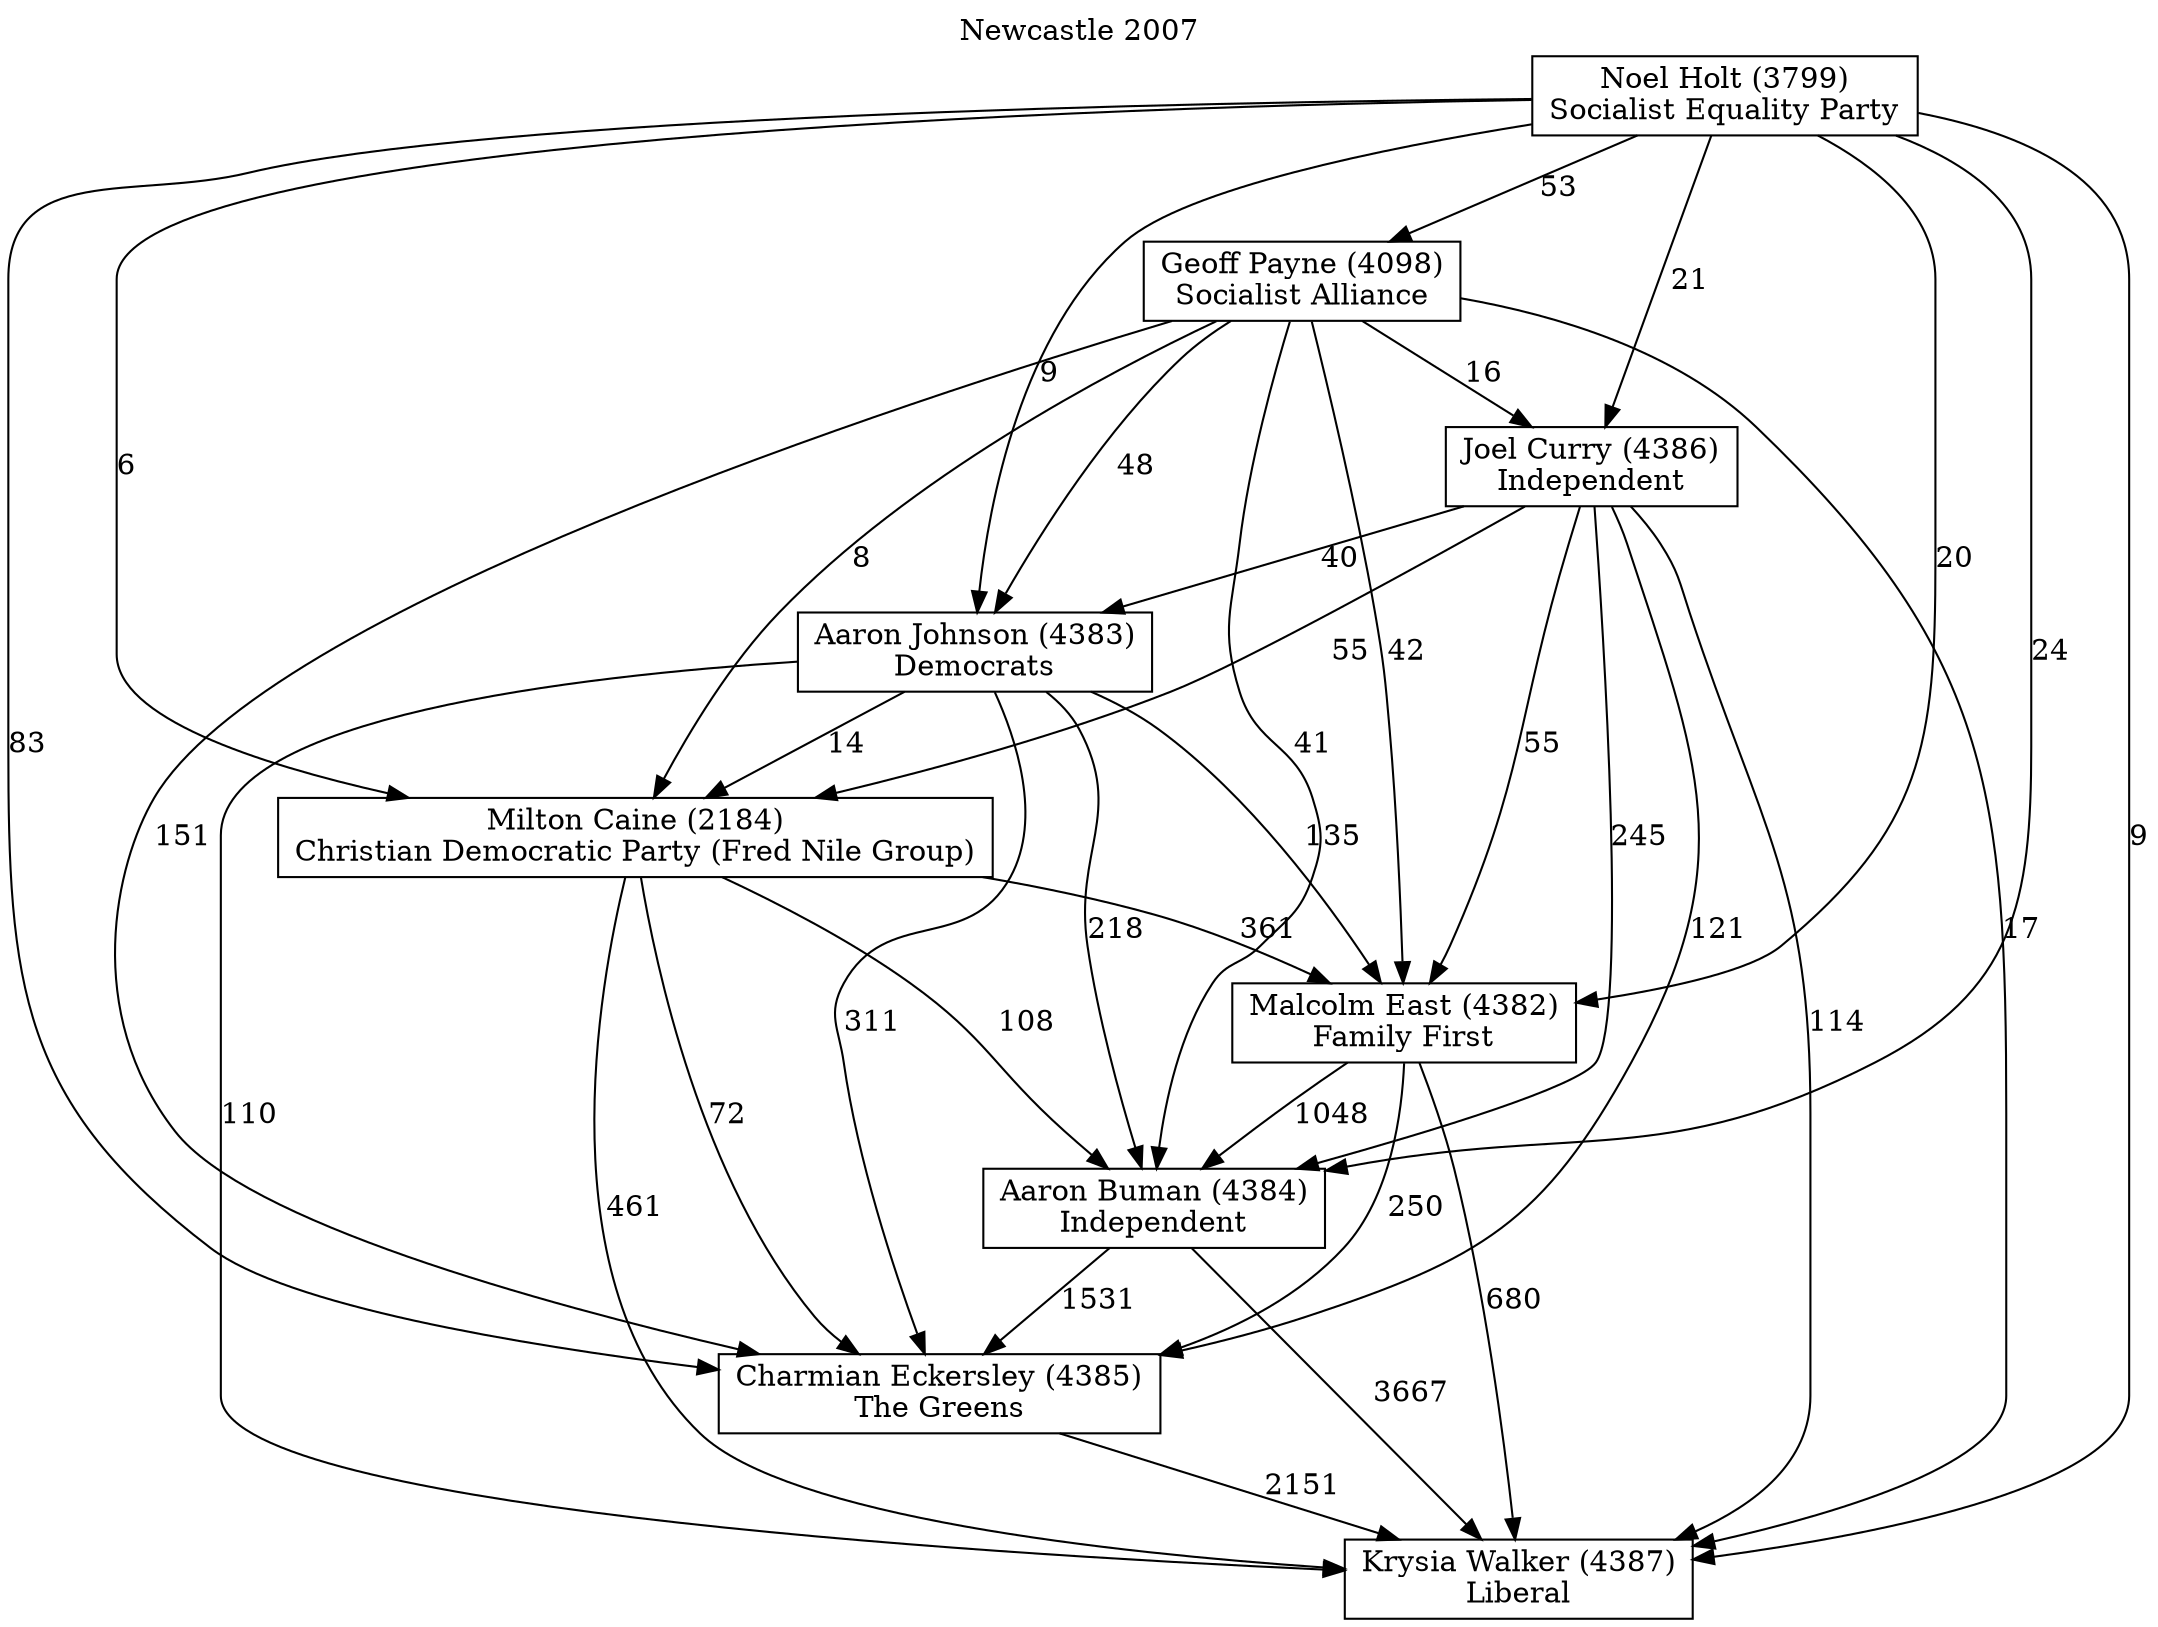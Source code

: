 // House preference flow
digraph "Krysia Walker (4387)_Newcastle_2007" {
	graph [label="Newcastle 2007" labelloc=t mclimit=2]
	node [shape=box]
	"Krysia Walker (4387)" [label="Krysia Walker (4387)
Liberal"]
	"Charmian Eckersley (4385)" [label="Charmian Eckersley (4385)
The Greens"]
	"Aaron Buman (4384)" [label="Aaron Buman (4384)
Independent"]
	"Malcolm East (4382)" [label="Malcolm East (4382)
Family First"]
	"Milton Caine (2184)" [label="Milton Caine (2184)
Christian Democratic Party (Fred Nile Group)"]
	"Aaron Johnson (4383)" [label="Aaron Johnson (4383)
Democrats"]
	"Joel Curry (4386)" [label="Joel Curry (4386)
Independent"]
	"Geoff Payne (4098)" [label="Geoff Payne (4098)
Socialist Alliance"]
	"Noel Holt (3799)" [label="Noel Holt (3799)
Socialist Equality Party"]
	"Charmian Eckersley (4385)" -> "Krysia Walker (4387)" [label=2151]
	"Aaron Buman (4384)" -> "Charmian Eckersley (4385)" [label=1531]
	"Malcolm East (4382)" -> "Aaron Buman (4384)" [label=1048]
	"Milton Caine (2184)" -> "Malcolm East (4382)" [label=361]
	"Aaron Johnson (4383)" -> "Milton Caine (2184)" [label=14]
	"Joel Curry (4386)" -> "Aaron Johnson (4383)" [label=40]
	"Geoff Payne (4098)" -> "Joel Curry (4386)" [label=16]
	"Noel Holt (3799)" -> "Geoff Payne (4098)" [label=53]
	"Aaron Buman (4384)" -> "Krysia Walker (4387)" [label=3667]
	"Malcolm East (4382)" -> "Krysia Walker (4387)" [label=680]
	"Milton Caine (2184)" -> "Krysia Walker (4387)" [label=461]
	"Aaron Johnson (4383)" -> "Krysia Walker (4387)" [label=110]
	"Joel Curry (4386)" -> "Krysia Walker (4387)" [label=114]
	"Geoff Payne (4098)" -> "Krysia Walker (4387)" [label=17]
	"Noel Holt (3799)" -> "Krysia Walker (4387)" [label=9]
	"Noel Holt (3799)" -> "Joel Curry (4386)" [label=21]
	"Geoff Payne (4098)" -> "Aaron Johnson (4383)" [label=48]
	"Noel Holt (3799)" -> "Aaron Johnson (4383)" [label=9]
	"Joel Curry (4386)" -> "Milton Caine (2184)" [label=55]
	"Geoff Payne (4098)" -> "Milton Caine (2184)" [label=8]
	"Noel Holt (3799)" -> "Milton Caine (2184)" [label=6]
	"Aaron Johnson (4383)" -> "Malcolm East (4382)" [label=135]
	"Joel Curry (4386)" -> "Malcolm East (4382)" [label=55]
	"Geoff Payne (4098)" -> "Malcolm East (4382)" [label=42]
	"Noel Holt (3799)" -> "Malcolm East (4382)" [label=20]
	"Milton Caine (2184)" -> "Aaron Buman (4384)" [label=108]
	"Aaron Johnson (4383)" -> "Aaron Buman (4384)" [label=218]
	"Joel Curry (4386)" -> "Aaron Buman (4384)" [label=245]
	"Geoff Payne (4098)" -> "Aaron Buman (4384)" [label=41]
	"Noel Holt (3799)" -> "Aaron Buman (4384)" [label=24]
	"Malcolm East (4382)" -> "Charmian Eckersley (4385)" [label=250]
	"Milton Caine (2184)" -> "Charmian Eckersley (4385)" [label=72]
	"Aaron Johnson (4383)" -> "Charmian Eckersley (4385)" [label=311]
	"Joel Curry (4386)" -> "Charmian Eckersley (4385)" [label=121]
	"Geoff Payne (4098)" -> "Charmian Eckersley (4385)" [label=151]
	"Noel Holt (3799)" -> "Charmian Eckersley (4385)" [label=83]
}
